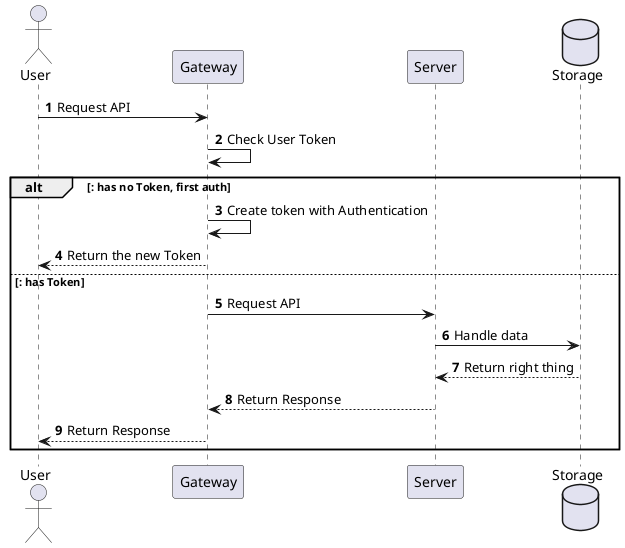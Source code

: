 @startuml
autonumber

actor "User" as User
participant "Gateway" as Gateway
participant "Server" as Server
database "Storage" as Storage

User -> Gateway : Request API
Gateway -> Gateway : Check User Token
alt : has no Token, first auth 
    Gateway -> Gateway : Create token with Authentication
    Gateway --> User : Return the new Token
else : has Token
    Gateway -> Server : Request API
    Server -> Storage : Handle data
    Storage --> Server : Return right thing
    Server --> Gateway : Return Response
    Gateway --> User : Return Response
end




' cm -> cm : search local cache
' alt : not found
'     cm -> fs : download from source
'     cm -> cm : split file to blocks
' end
' cm -> host1 : notify host download some blocks
' cm -> host2 : notify host download some blocks
' host1 <--> host2 : download some blocks


' user -> browser : Visit the Reseller UI login page
' browser -> reseller_ui : Retrieve the Reseller UI login page
' browser <- reseller_ui : Return the login page with form field \nusername, password, and One Time Password(OTP)
' user <- browser : Display the page, wait for user input
' user -> user: Recall username and password \nfrom memory
' user -> browser : Fill in the username and password field
' user -> user: Open Google Authenticator, \nread the OTP
' user -> browser : Fill in the OTP, and hit the send button
' browser -> reseller_ui : Send the username, password and OTP
' reseller_ui -> reseller_ui : Verify the information is valid
' alt Login valid
'     browser <- reseller_ui : Return the logged in page
'     user <- browser : Display the logged in page
' else Login invalid
'     browser <- reseller_ui : Return login failure page
'     user <- browser : Display the login failure page
' end
@enduml